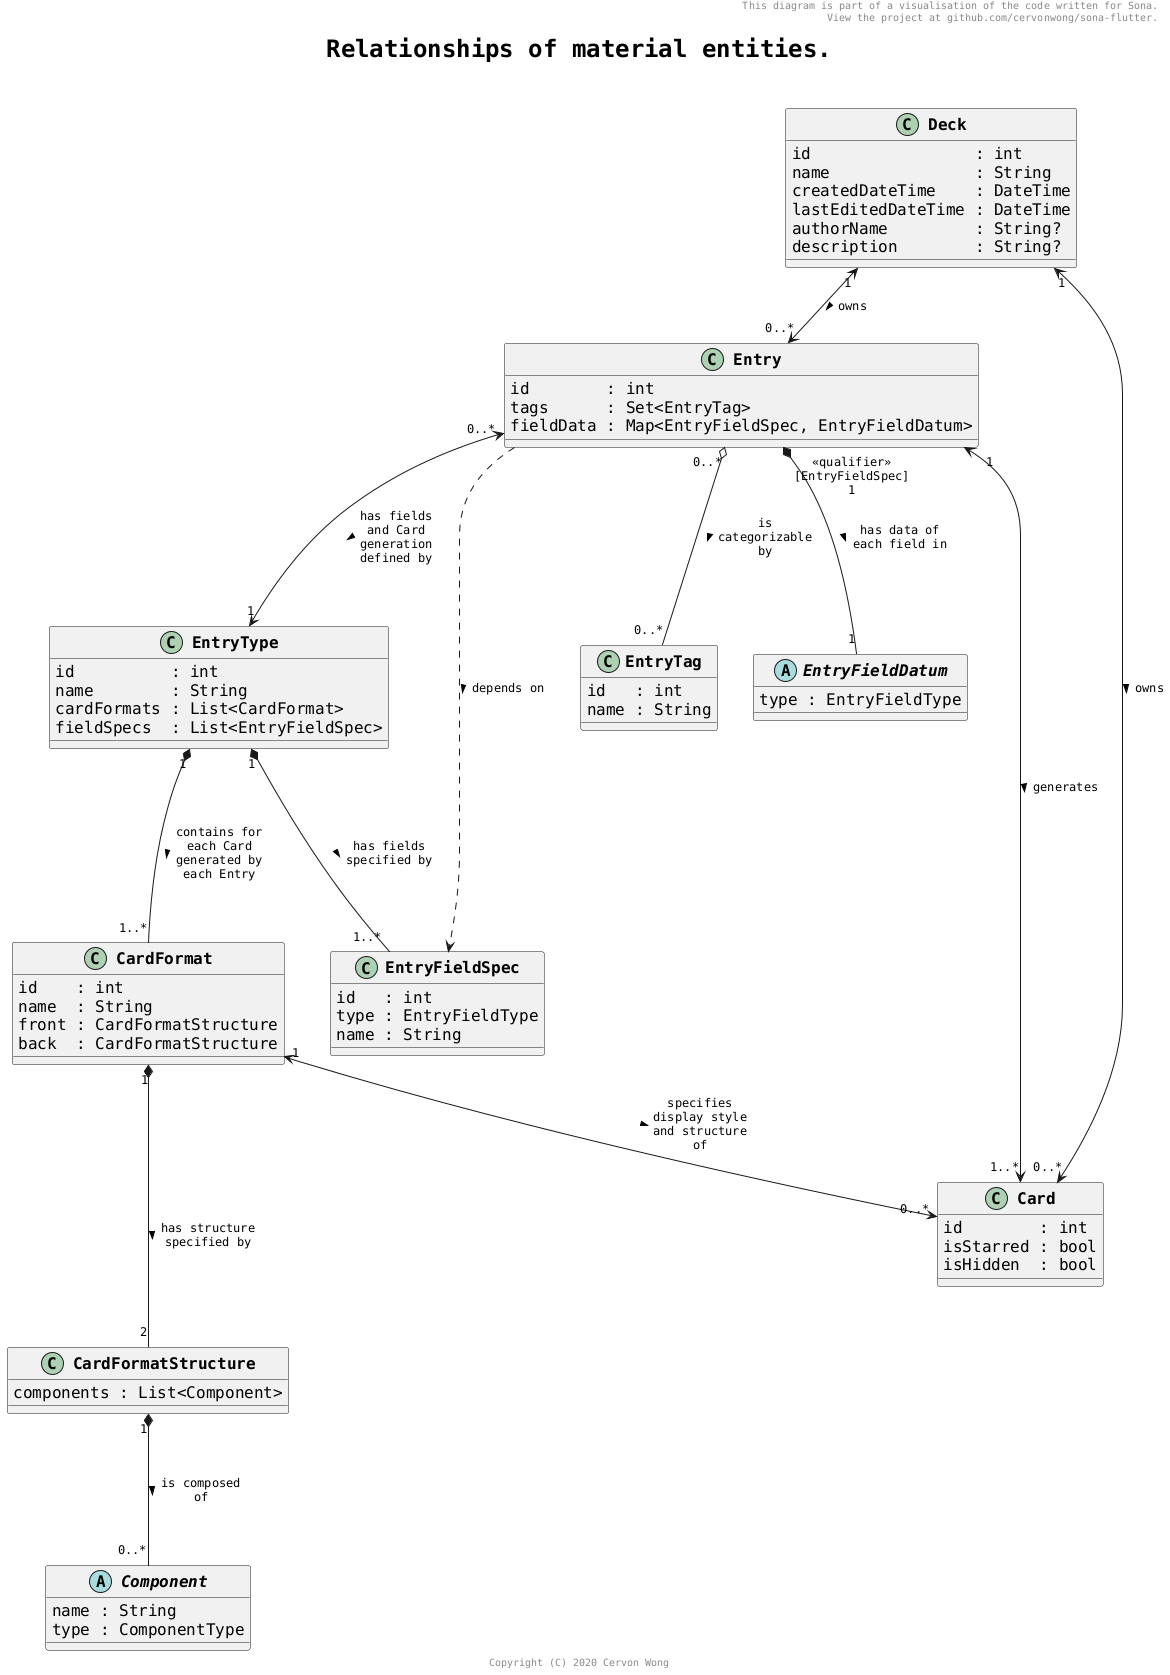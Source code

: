 @startuml

skinparam maxMessageSize 100
skinparam shadowing false
skinparam defaultFontName monospaced
skinparam defaultFontSize 16
skinparam classFontStyle bold
skinparam arrowFontSize 12
skinparam titleFontSize 24
skinparam titleFontStyle bold

header This diagram is part of a visualisation of the code written for Sona.\n View the project at github.com/cervonwong/sona-flutter.
title Relationships of material entities.\n
footer Copyright (C) 2020 Cervon Wong

class Card {
	id        : int
	isStarred : bool
	isHidden  : bool
}

class Entry {
	id        : int
	tags      : Set<EntryTag>
	fieldData : Map<EntryFieldSpec, EntryFieldDatum>
}

class Deck {
	id                 : int
	name               : String
	createdDateTime    : DateTime
	lastEditedDateTime : DateTime
	authorName         : String?
	description        : String?
}

class EntryTag {
	id   : int
	name : String
}

abstract class EntryFieldDatum {
	type : EntryFieldType
}

class EntryType {
	id          : int
	name        : String
	cardFormats : List<CardFormat>
	fieldSpecs  : List<EntryFieldSpec>
}

class EntryFieldSpec {
	id   : int
	type : EntryFieldType
	name : String
}

class CardFormat {
	id    : int
	name  : String
	front : CardFormatStructure
	back  : CardFormatStructure
}

class CardFormatStructure {
	components : List<Component>
}

abstract class Component {
	name : String
	type : ComponentType
}

Deck                "1"                                  <--> "0..*" Entry               : owns >
Entry               "1"                                  <--> "1..*" Card                : generates >
Deck                "1"                                  <--> "0..*" Card                : owns >
Entry               "0..*"                               o--- "0..*" EntryTag            : is categorizable by >
Entry               "<<qualifier>>\n[EntryFieldSpec]\n1" *--- "1"    EntryFieldDatum     : has data of each field in >
Entry                                                    ..>         EntryFieldSpec      : depends on >
Entry               "0..*"                               <---> "1"   EntryType           : has fields and Card generation defined by >
EntryType           "1"                                  *--- "1..*" CardFormat          : contains for each Card generated by each Entry >
CardFormat          "1"                                  <--> "0..*" Card                : specifies display style and structure of >
EntryType           "1"                                  *--- "1..*" EntryFieldSpec      : has fields specified by >
CardFormat          "1"                                  *--- "2"    CardFormatStructure : has structure specified by >
CardFormatStructure "1"                                  *--- "0..*" Component           : is composed of >

@enduml